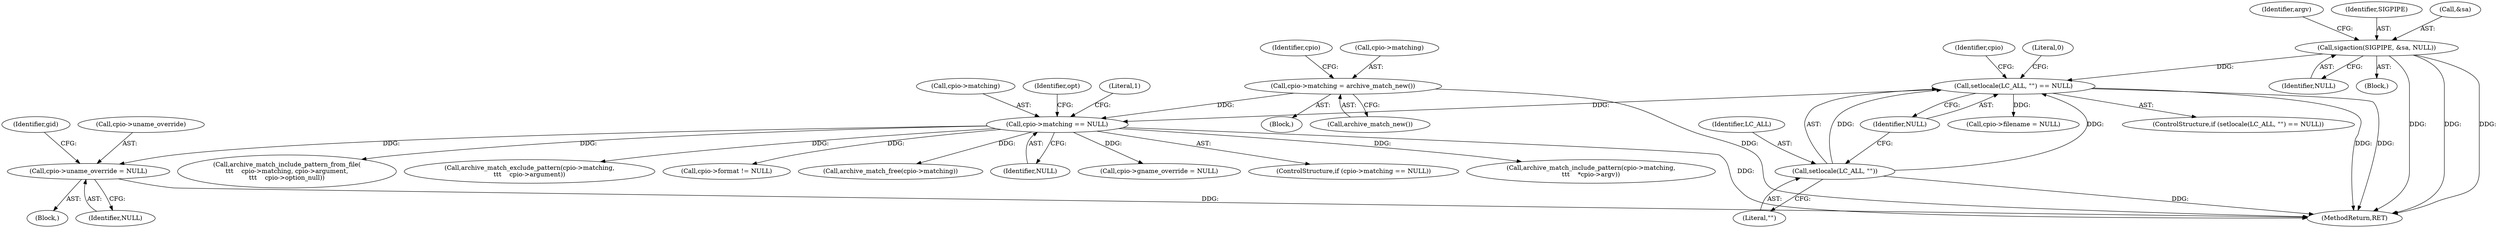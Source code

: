 digraph "0_libarchive_59357157706d47c365b2227739e17daba3607526@pointer" {
"1000698" [label="(Call,cpio->uname_override = NULL)"];
"1000321" [label="(Call,cpio->matching == NULL)"];
"1000315" [label="(Call,cpio->matching = archive_match_new())"];
"1000211" [label="(Call,setlocale(LC_ALL, \"\") == NULL)"];
"1000212" [label="(Call,setlocale(LC_ALL, \"\"))"];
"1000201" [label="(Call,sigaction(SIGPIPE, &sa, NULL))"];
"1000221" [label="(Identifier,cpio)"];
"1000325" [label="(Identifier,NULL)"];
"1000212" [label="(Call,setlocale(LC_ALL, \"\"))"];
"1000322" [label="(Call,cpio->matching)"];
"1000705" [label="(Identifier,gid)"];
"1000692" [label="(Block,)"];
"1000333" [label="(Identifier,opt)"];
"1000904" [label="(Call,archive_match_include_pattern(cpio->matching,\n\t\t\t    *cpio->argv))"];
"1000211" [label="(Call,setlocale(LC_ALL, \"\") == NULL)"];
"1000205" [label="(Identifier,NULL)"];
"1000995" [label="(MethodReturn,RET)"];
"1000319" [label="(Call,archive_match_new())"];
"1000417" [label="(Call,archive_match_include_pattern_from_file(\n\t\t\t    cpio->matching, cpio->argument,\n\t\t\t    cpio->option_null))"];
"1000449" [label="(Call,archive_match_exclude_pattern(cpio->matching,\n\t\t\t    cpio->argument))"];
"1000184" [label="(Block,)"];
"1000327" [label="(Literal,1)"];
"1000214" [label="(Literal,\"\")"];
"1000155" [label="(Block,)"];
"1000310" [label="(Call,cpio->filename = NULL)"];
"1000316" [label="(Call,cpio->matching)"];
"1000213" [label="(Identifier,LC_ALL)"];
"1000208" [label="(Identifier,argv)"];
"1000202" [label="(Identifier,SIGPIPE)"];
"1000832" [label="(Call,cpio->format != NULL)"];
"1000201" [label="(Call,sigaction(SIGPIPE, &sa, NULL))"];
"1000971" [label="(Call,archive_match_free(cpio->matching))"];
"1000714" [label="(Call,cpio->gname_override = NULL)"];
"1000702" [label="(Identifier,NULL)"];
"1000217" [label="(Literal,0)"];
"1000699" [label="(Call,cpio->uname_override)"];
"1000323" [label="(Identifier,cpio)"];
"1000320" [label="(ControlStructure,if (cpio->matching == NULL))"];
"1000321" [label="(Call,cpio->matching == NULL)"];
"1000698" [label="(Call,cpio->uname_override = NULL)"];
"1000203" [label="(Call,&sa)"];
"1000215" [label="(Identifier,NULL)"];
"1000315" [label="(Call,cpio->matching = archive_match_new())"];
"1000210" [label="(ControlStructure,if (setlocale(LC_ALL, \"\") == NULL))"];
"1000698" -> "1000692"  [label="AST: "];
"1000698" -> "1000702"  [label="CFG: "];
"1000699" -> "1000698"  [label="AST: "];
"1000702" -> "1000698"  [label="AST: "];
"1000705" -> "1000698"  [label="CFG: "];
"1000698" -> "1000995"  [label="DDG: "];
"1000321" -> "1000698"  [label="DDG: "];
"1000321" -> "1000320"  [label="AST: "];
"1000321" -> "1000325"  [label="CFG: "];
"1000322" -> "1000321"  [label="AST: "];
"1000325" -> "1000321"  [label="AST: "];
"1000327" -> "1000321"  [label="CFG: "];
"1000333" -> "1000321"  [label="CFG: "];
"1000321" -> "1000995"  [label="DDG: "];
"1000315" -> "1000321"  [label="DDG: "];
"1000211" -> "1000321"  [label="DDG: "];
"1000321" -> "1000417"  [label="DDG: "];
"1000321" -> "1000449"  [label="DDG: "];
"1000321" -> "1000714"  [label="DDG: "];
"1000321" -> "1000832"  [label="DDG: "];
"1000321" -> "1000904"  [label="DDG: "];
"1000321" -> "1000971"  [label="DDG: "];
"1000315" -> "1000155"  [label="AST: "];
"1000315" -> "1000319"  [label="CFG: "];
"1000316" -> "1000315"  [label="AST: "];
"1000319" -> "1000315"  [label="AST: "];
"1000323" -> "1000315"  [label="CFG: "];
"1000315" -> "1000995"  [label="DDG: "];
"1000211" -> "1000210"  [label="AST: "];
"1000211" -> "1000215"  [label="CFG: "];
"1000212" -> "1000211"  [label="AST: "];
"1000215" -> "1000211"  [label="AST: "];
"1000217" -> "1000211"  [label="CFG: "];
"1000221" -> "1000211"  [label="CFG: "];
"1000211" -> "1000995"  [label="DDG: "];
"1000211" -> "1000995"  [label="DDG: "];
"1000212" -> "1000211"  [label="DDG: "];
"1000212" -> "1000211"  [label="DDG: "];
"1000201" -> "1000211"  [label="DDG: "];
"1000211" -> "1000310"  [label="DDG: "];
"1000212" -> "1000214"  [label="CFG: "];
"1000213" -> "1000212"  [label="AST: "];
"1000214" -> "1000212"  [label="AST: "];
"1000215" -> "1000212"  [label="CFG: "];
"1000212" -> "1000995"  [label="DDG: "];
"1000201" -> "1000184"  [label="AST: "];
"1000201" -> "1000205"  [label="CFG: "];
"1000202" -> "1000201"  [label="AST: "];
"1000203" -> "1000201"  [label="AST: "];
"1000205" -> "1000201"  [label="AST: "];
"1000208" -> "1000201"  [label="CFG: "];
"1000201" -> "1000995"  [label="DDG: "];
"1000201" -> "1000995"  [label="DDG: "];
"1000201" -> "1000995"  [label="DDG: "];
}
